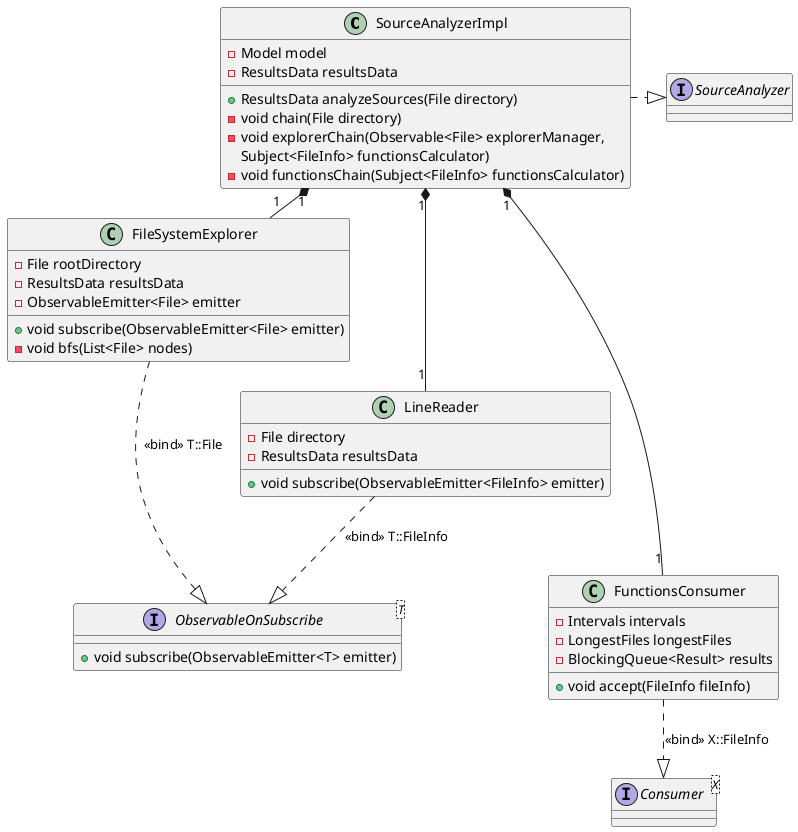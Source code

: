 @startuml


class SourceAnalyzerImpl {
    - Model model
    - ResultsData resultsData
    + ResultsData analyzeSources(File directory)
    - void chain(File directory)
    - void explorerChain(Observable<File> explorerManager,
                               Subject<FileInfo> functionsCalculator)
    - void functionsChain(Subject<FileInfo> functionsCalculator)
}

interface SourceAnalyzer {
}


class FileSystemExplorer {
    - File rootDirectory
    - ResultsData resultsData
    - ObservableEmitter<File> emitter
    + void subscribe(ObservableEmitter<File> emitter)
    - void bfs(List<File> nodes)
}


class LineReader {
    - File directory
    - ResultsData resultsData
    + void subscribe(ObservableEmitter<FileInfo> emitter)
}

class FunctionsConsumer {
    - Intervals intervals
    - LongestFiles longestFiles
    - BlockingQueue<Result> results
    + void accept(FileInfo fileInfo)
}


interface Consumer<X>

interface ObservableOnSubscribe<T> {
    + void subscribe(ObservableEmitter<T> emitter)
}

SourceAnalyzerImpl .|> SourceAnalyzer
SourceAnalyzerImpl "1" *- "1" FileSystemExplorer
SourceAnalyzerImpl "1" *-- "1" LineReader
SourceAnalyzerImpl "1" *--- "1" FunctionsConsumer


FileSystemExplorer ..|> ObservableOnSubscribe: <<bind>> T::File 
FunctionsConsumer ..|> Consumer: <<bind>> X::FileInfo
LineReader ..|> ObservableOnSubscribe: <<bind>> T::FileInfo


@enduml